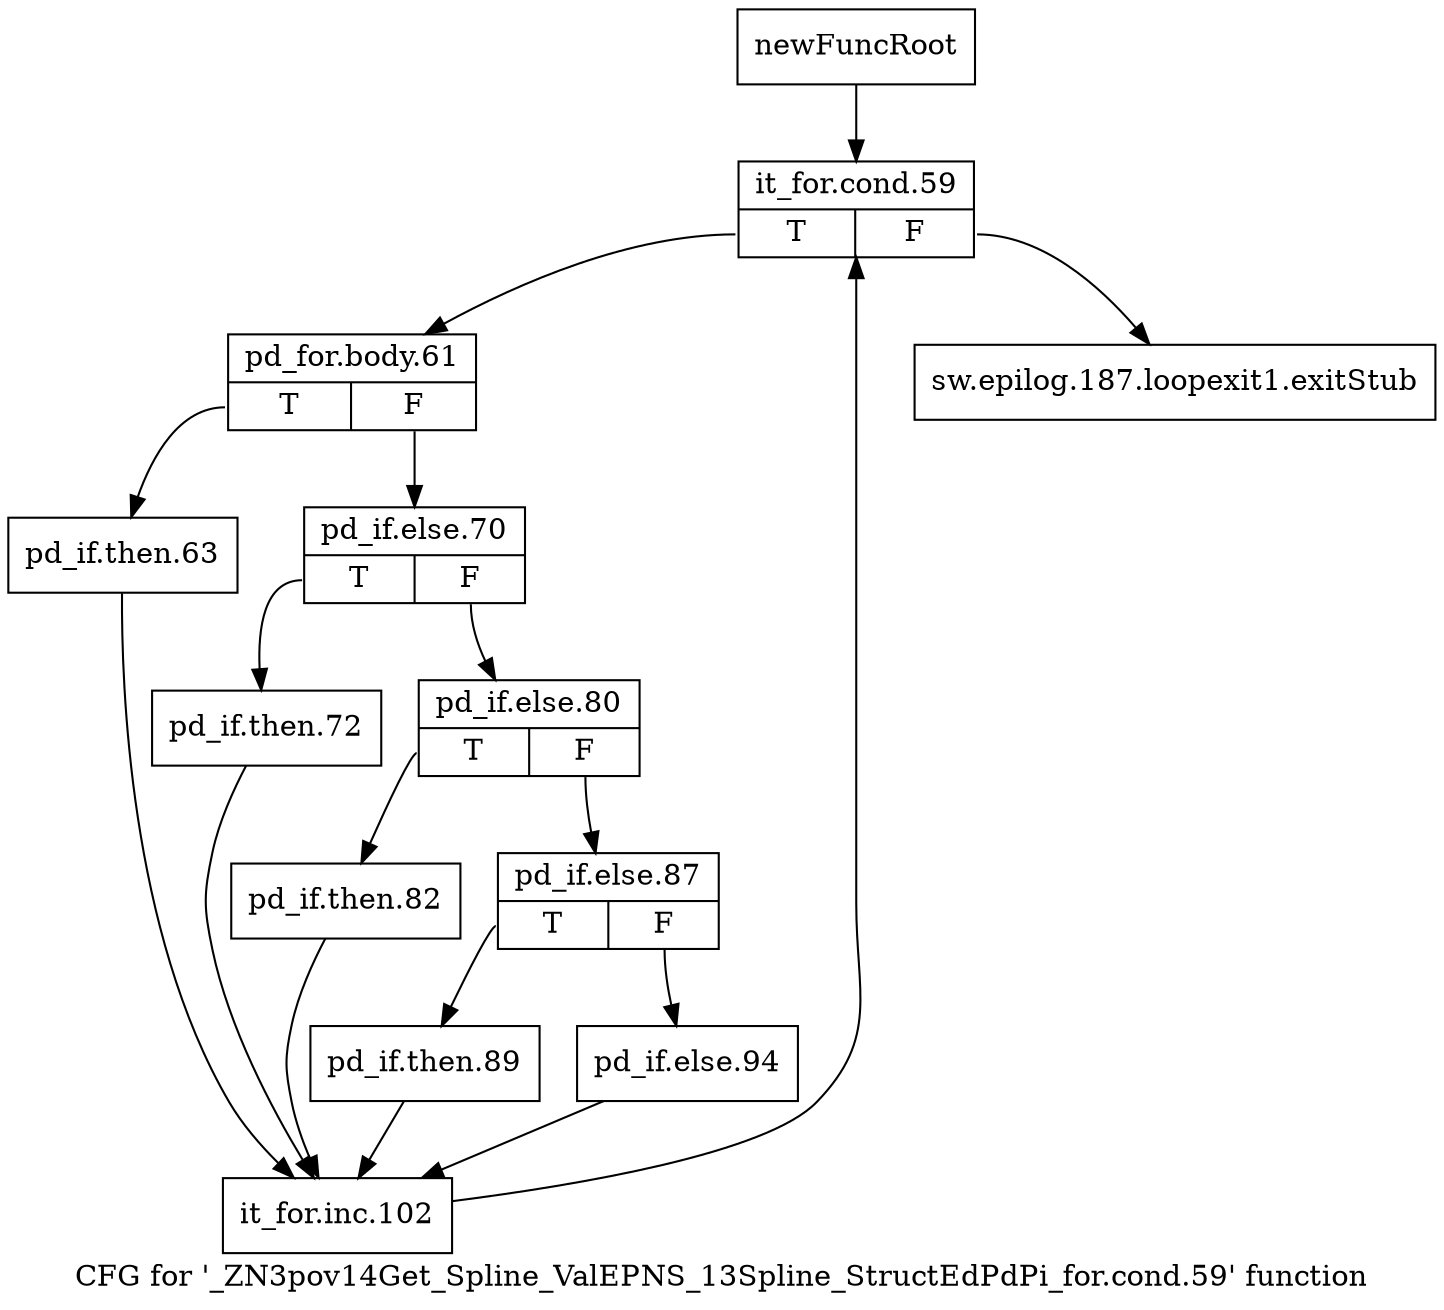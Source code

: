 digraph "CFG for '_ZN3pov14Get_Spline_ValEPNS_13Spline_StructEdPdPi_for.cond.59' function" {
	label="CFG for '_ZN3pov14Get_Spline_ValEPNS_13Spline_StructEdPdPi_for.cond.59' function";

	Node0x2c03a40 [shape=record,label="{newFuncRoot}"];
	Node0x2c03a40 -> Node0x24a6280;
	Node0x24a6230 [shape=record,label="{sw.epilog.187.loopexit1.exitStub}"];
	Node0x24a6280 [shape=record,label="{it_for.cond.59|{<s0>T|<s1>F}}"];
	Node0x24a6280:s0 -> Node0x24a62d0;
	Node0x24a6280:s1 -> Node0x24a6230;
	Node0x24a62d0 [shape=record,label="{pd_for.body.61|{<s0>T|<s1>F}}"];
	Node0x24a62d0:s0 -> Node0x24a6550;
	Node0x24a62d0:s1 -> Node0x24a6320;
	Node0x24a6320 [shape=record,label="{pd_if.else.70|{<s0>T|<s1>F}}"];
	Node0x24a6320:s0 -> Node0x24a6500;
	Node0x24a6320:s1 -> Node0x24a6370;
	Node0x24a6370 [shape=record,label="{pd_if.else.80|{<s0>T|<s1>F}}"];
	Node0x24a6370:s0 -> Node0x24a64b0;
	Node0x24a6370:s1 -> Node0x24a63c0;
	Node0x24a63c0 [shape=record,label="{pd_if.else.87|{<s0>T|<s1>F}}"];
	Node0x24a63c0:s0 -> Node0x24a6460;
	Node0x24a63c0:s1 -> Node0x24a6410;
	Node0x24a6410 [shape=record,label="{pd_if.else.94}"];
	Node0x24a6410 -> Node0x24a65a0;
	Node0x24a6460 [shape=record,label="{pd_if.then.89}"];
	Node0x24a6460 -> Node0x24a65a0;
	Node0x24a64b0 [shape=record,label="{pd_if.then.82}"];
	Node0x24a64b0 -> Node0x24a65a0;
	Node0x24a6500 [shape=record,label="{pd_if.then.72}"];
	Node0x24a6500 -> Node0x24a65a0;
	Node0x24a6550 [shape=record,label="{pd_if.then.63}"];
	Node0x24a6550 -> Node0x24a65a0;
	Node0x24a65a0 [shape=record,label="{it_for.inc.102}"];
	Node0x24a65a0 -> Node0x24a6280;
}
